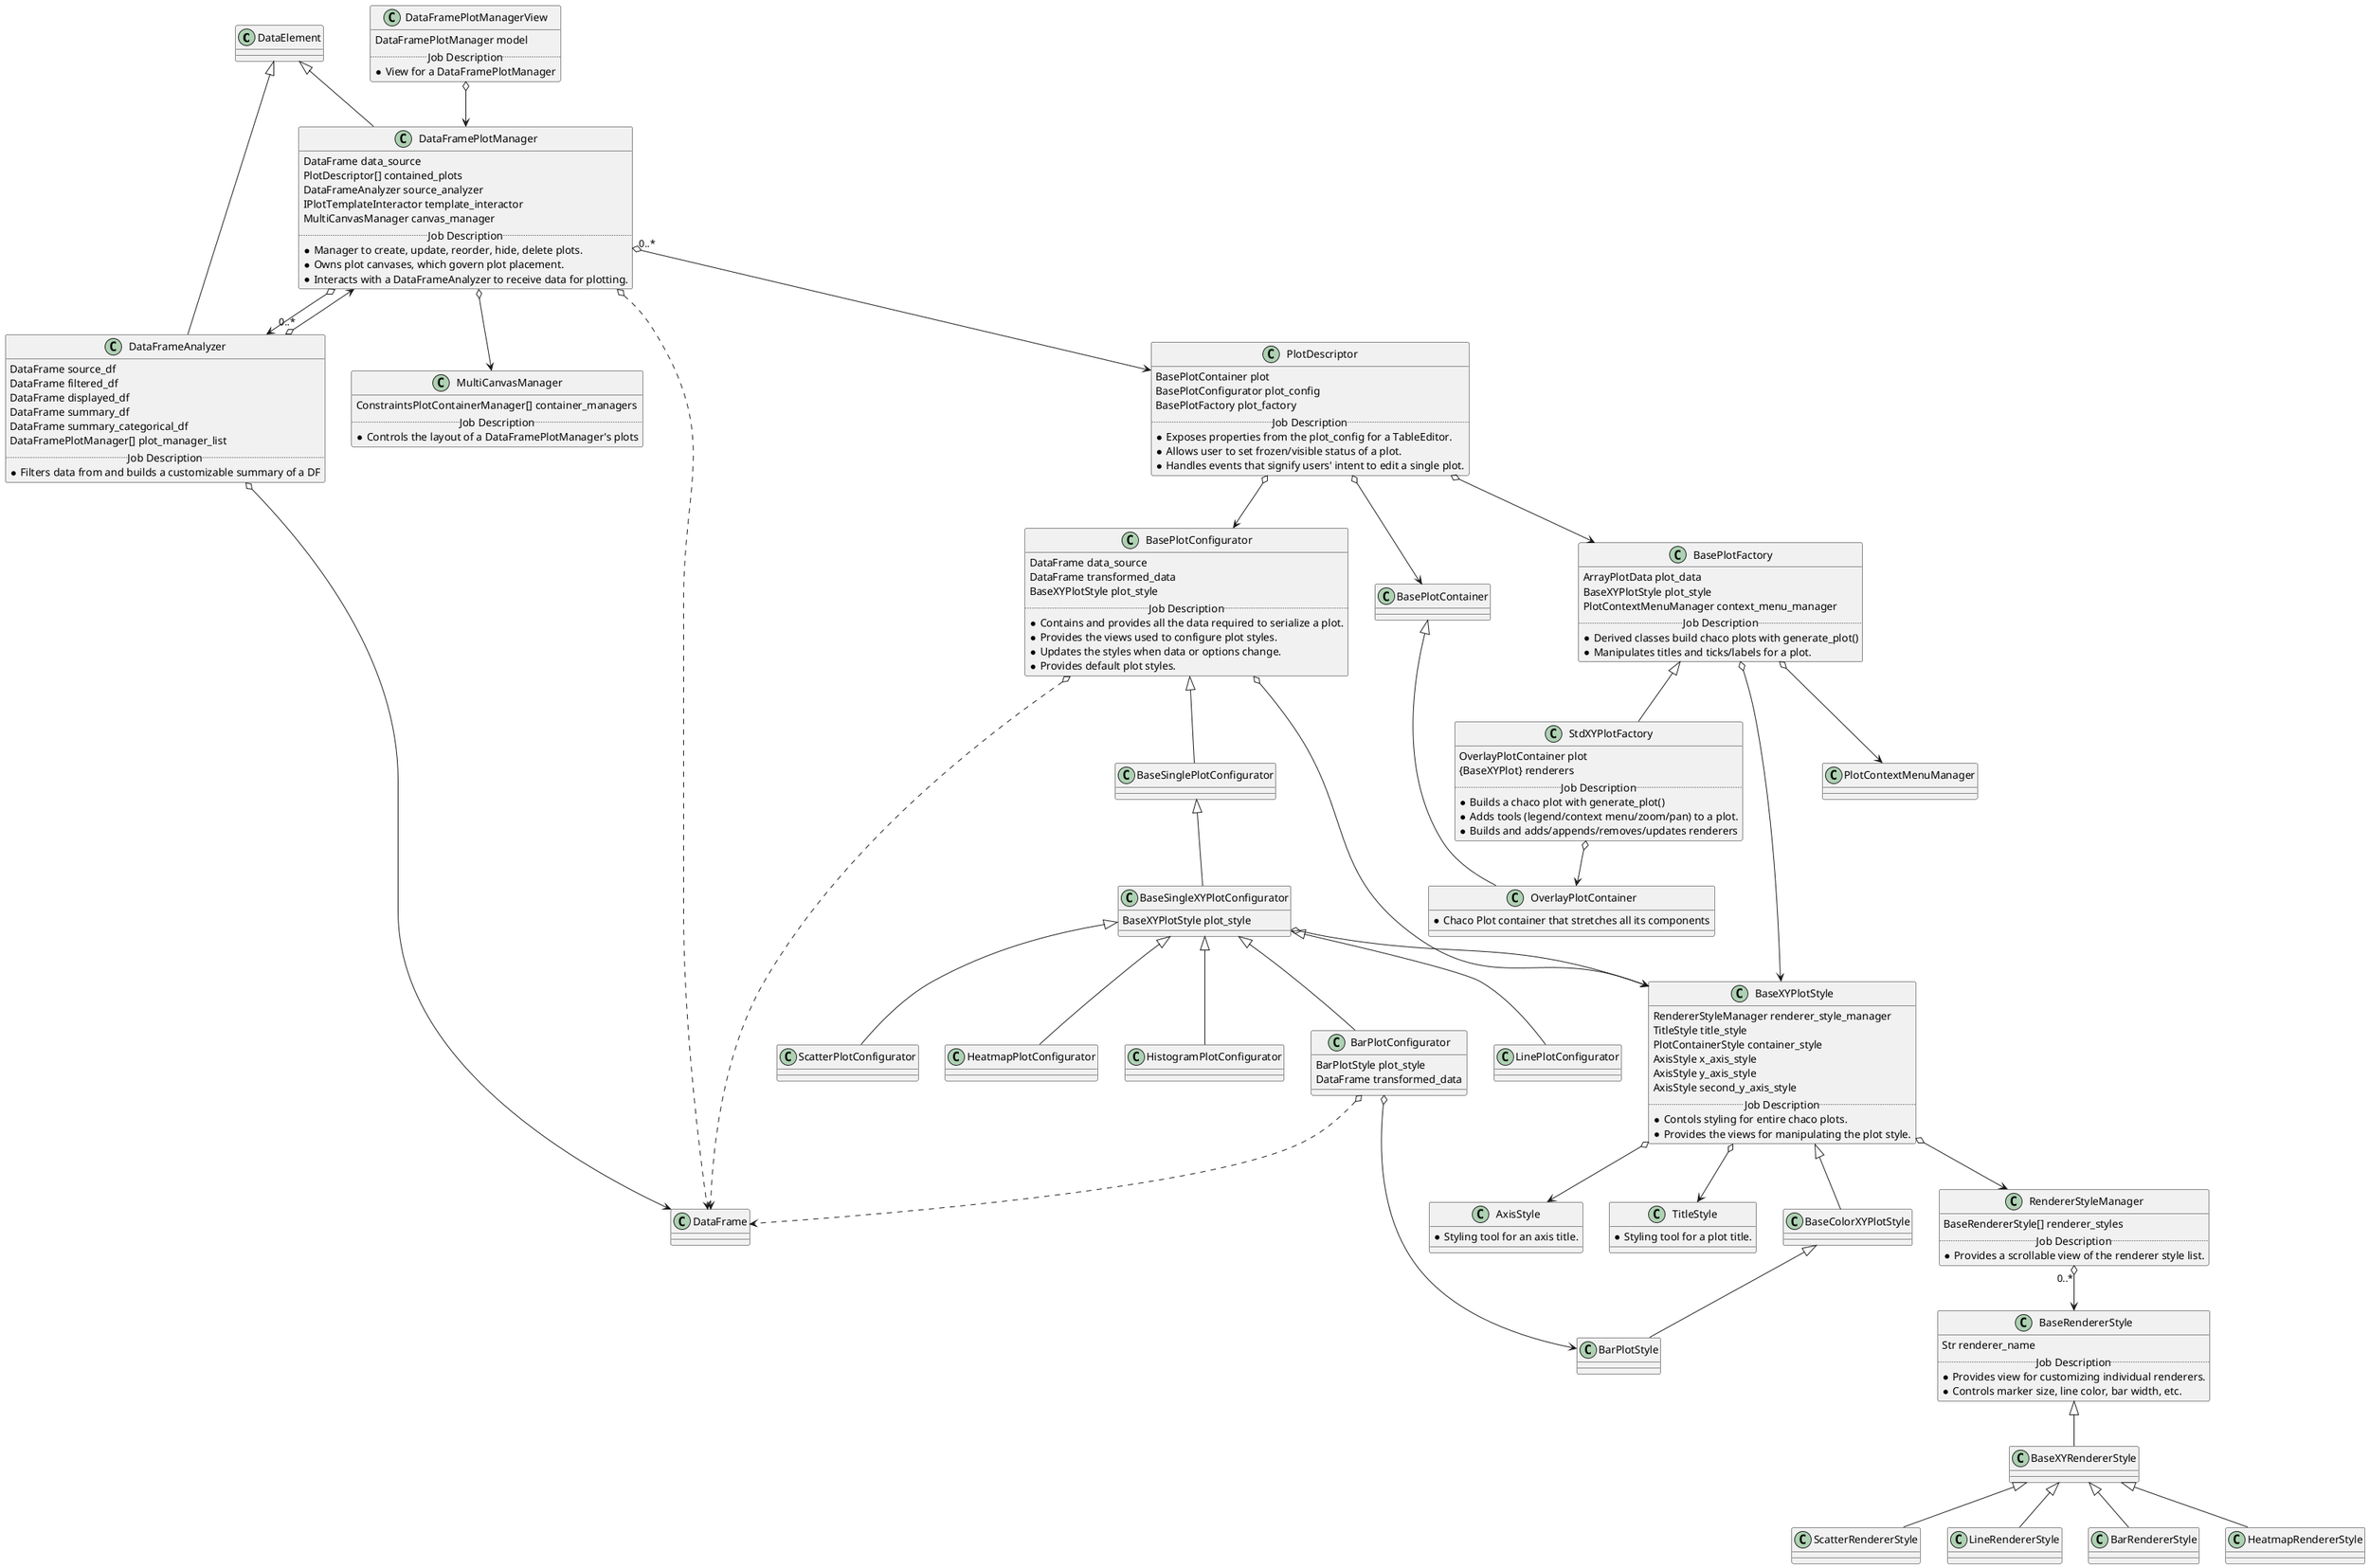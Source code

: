 @startuml

DataElement <|-- DataFramePlotManager
DataElement <|-- DataFrameAnalyzer
class DataFrameAnalyzer {
    DataFrame source_df
    DataFrame filtered_df
    DataFrame displayed_df
    DataFrame summary_df
    DataFrame summary_categorical_df
    DataFramePlotManager[] plot_manager_list
    ..Job Description..
    * Filters data from and builds a customizable summary of a DF
}
DataFrameAnalyzer o--> DataFrame
DataFrameAnalyzer "0..*" o--> DataFramePlotManager


class DataFramePlotManager {
    DataFrame data_source
    PlotDescriptor[] contained_plots
    DataFrameAnalyzer source_analyzer
    IPlotTemplateInteractor template_interactor
    MultiCanvasManager canvas_manager
    ..Job Description..
    * Manager to create, update, reorder, hide, delete plots.
    * Owns plot canvases, which govern plot placement.
    * Interacts with a DataFrameAnalyzer to receive data for plotting.
}
DataFramePlotManager "0..*" o--> PlotDescriptor
DataFramePlotManager o..> DataFrame
DataFramePlotManager o--> DataFrameAnalyzer
DataFramePlotManager o--> MultiCanvasManager


class MultiCanvasManager {
    ConstraintsPlotContainerManager[] container_managers
    ..Job Description..
    * Controls the layout of a DataFramePlotManager's plots
}


class DataFramePlotManagerView {
    DataFramePlotManager model
    ..Job Description..
    * View for a DataFramePlotManager
}
DataFramePlotManagerView o--> DataFramePlotManager


class BasePlotFactory {
    ArrayPlotData plot_data
    BaseXYPlotStyle plot_style
    PlotContextMenuManager context_menu_manager
    ..Job Description..
    * Derived classes build chaco plots with generate_plot()
    * Manipulates titles and ticks/labels for a plot.
}
BasePlotFactory o--> BaseXYPlotStyle
BasePlotFactory o--> PlotContextMenuManager


class StdXYPlotFactory {
    OverlayPlotContainer plot
    {BaseXYPlot} renderers
    ..Job Description..
    * Builds a chaco plot with generate_plot()
    * Adds tools (legend/context menu/zoom/pan) to a plot.
    * Builds and adds/appends/removes/updates renderers
}
BasePlotFactory <|-- StdXYPlotFactory
StdXYPlotFactory o--> OverlayPlotContainer
BasePlotContainer <|-- OverlayPlotContainer
OverlayPlotContainer : * Chaco Plot container that stretches all its components


class BaseXYPlotStyle {
    RendererStyleManager renderer_style_manager
    TitleStyle title_style
    PlotContainerStyle container_style
    AxisStyle x_axis_style
    AxisStyle y_axis_style
    AxisStyle second_y_axis_style
    ..Job Description..
    * Contols styling for entire chaco plots.
    * Provides the views for manipulating the plot style.
}
BaseXYPlotStyle o--> RendererStyleManager
BaseXYPlotStyle o--> AxisStyle
BaseXYPlotStyle o--> TitleStyle
BaseXYPlotStyle <|-- BaseColorXYPlotStyle
BaseColorXYPlotStyle <|-- BarPlotStyle


TitleStyle : * Styling tool for a plot title.
AxisStyle : * Styling tool for an axis title.


class RendererStyleManager {
    BaseRendererStyle[] renderer_styles
    ..Job Description..
    * Provides a scrollable view of the renderer style list.
}
RendererStyleManager "0..*" o--> BaseRendererStyle


class BaseRendererStyle {
    Str renderer_name
    ..Job Description..
    * Provides view for customizing individual renderers.
    * Controls marker size, line color, bar width, etc.
}
BaseRendererStyle <|-- BaseXYRendererStyle
BaseXYRendererStyle <|-- ScatterRendererStyle
BaseXYRendererStyle <|-- LineRendererStyle
BaseXYRendererStyle <|-- BarRendererStyle
BaseXYRendererStyle <|-- HeatmapRendererStyle


class PlotDescriptor {
    BasePlotContainer plot
    BasePlotConfigurator plot_config
    BasePlotFactory plot_factory
    ..Job Description..
    * Exposes properties from the plot_config for a TableEditor.
    * Allows user to set frozen/visible status of a plot.
    * Handles events that signify users' intent to edit a single plot.
}
PlotDescriptor o--> BasePlotContainer
PlotDescriptor o--> BasePlotConfigurator
PlotDescriptor o--> BasePlotFactory


class BasePlotConfigurator {
    DataFrame data_source
    DataFrame transformed_data
    BaseXYPlotStyle plot_style
    ..Job Description..
    * Contains and provides all the data required to serialize a plot.
    * Provides the views used to configure plot styles.
    * Updates the styles when data or options change.
    * Provides default plot styles.
}
BasePlotConfigurator o..> DataFrame
BasePlotConfigurator o--> BaseXYPlotStyle


class BaseSingleXYPlotConfigurator {
    BaseXYPlotStyle plot_style
}
BaseSingleXYPlotConfigurator o--> BaseXYPlotStyle


class BarPlotConfigurator {
    BarPlotStyle plot_style
    DataFrame transformed_data
}
BarPlotConfigurator o..> DataFrame
BarPlotConfigurator o--> BarPlotStyle


BasePlotConfigurator <|-- BaseSinglePlotConfigurator
BaseSinglePlotConfigurator <|-- BaseSingleXYPlotConfigurator
BaseSingleXYPlotConfigurator <|-- BarPlotConfigurator
BaseSingleXYPlotConfigurator <|-- ScatterPlotConfigurator
BaseSingleXYPlotConfigurator <|-- HeatmapPlotConfigurator
BaseSingleXYPlotConfigurator <|-- HistogramPlotConfigurator
BaseSingleXYPlotConfigurator <|-- LinePlotConfigurator

@enduml
